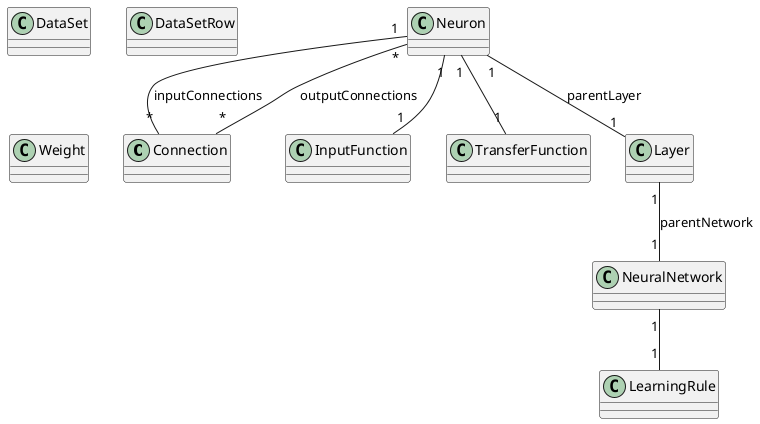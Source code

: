 @startuml

class Connection
class DataSet
class DataSetRow
class InputFunction
class LearningRule
class NeuralNetwork
class Neuron
class TransferFunction
class Weight
class Layer

NeuralNetwork "1" -- "1" LearningRule
Neuron "1" -- "1" InputFunction
Neuron "1" -- "1" TransferFunction
Neuron "1" -- "*" Connection : inputConnections
Neuron "*" -- "*" Connection : outputConnections
Neuron "1" -- "1" Layer : parentLayer
Layer "1" -- "1" NeuralNetwork : parentNetwork

@enduml
